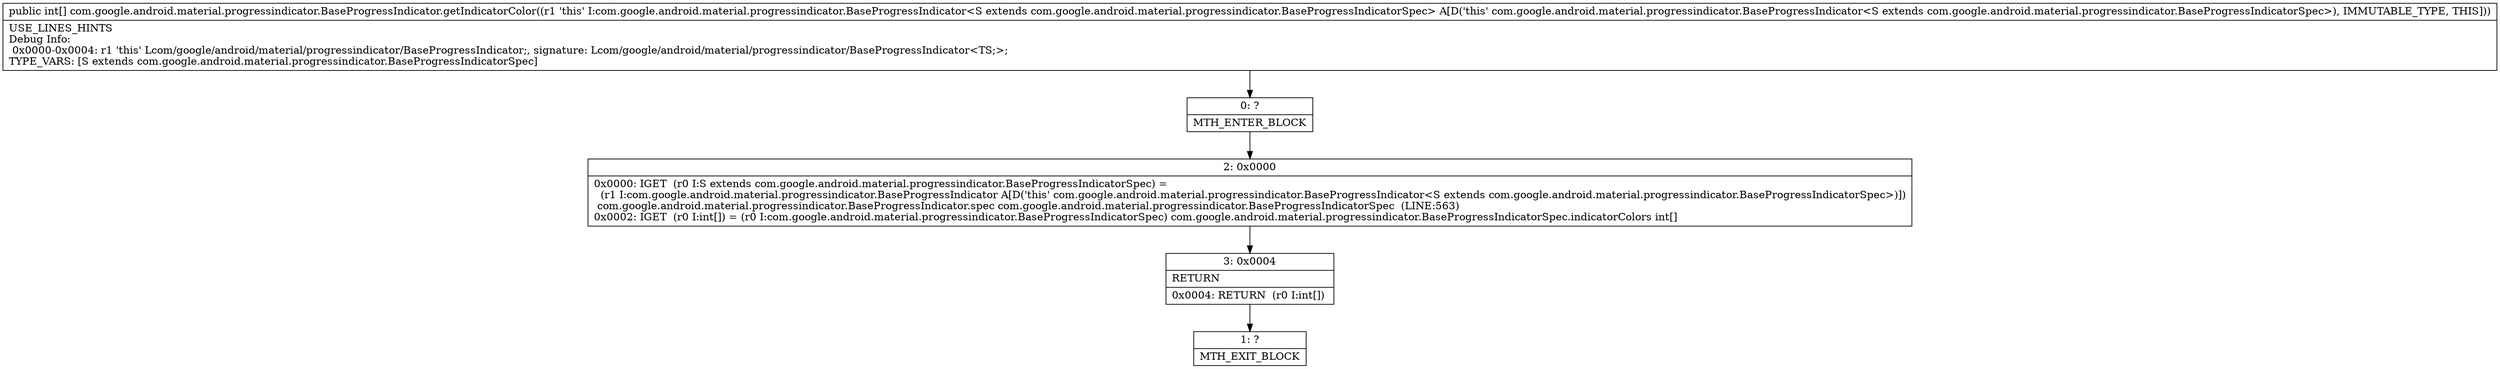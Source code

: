 digraph "CFG forcom.google.android.material.progressindicator.BaseProgressIndicator.getIndicatorColor()[I" {
Node_0 [shape=record,label="{0\:\ ?|MTH_ENTER_BLOCK\l}"];
Node_2 [shape=record,label="{2\:\ 0x0000|0x0000: IGET  (r0 I:S extends com.google.android.material.progressindicator.BaseProgressIndicatorSpec) = \l  (r1 I:com.google.android.material.progressindicator.BaseProgressIndicator A[D('this' com.google.android.material.progressindicator.BaseProgressIndicator\<S extends com.google.android.material.progressindicator.BaseProgressIndicatorSpec\>)])\l com.google.android.material.progressindicator.BaseProgressIndicator.spec com.google.android.material.progressindicator.BaseProgressIndicatorSpec  (LINE:563)\l0x0002: IGET  (r0 I:int[]) = (r0 I:com.google.android.material.progressindicator.BaseProgressIndicatorSpec) com.google.android.material.progressindicator.BaseProgressIndicatorSpec.indicatorColors int[] \l}"];
Node_3 [shape=record,label="{3\:\ 0x0004|RETURN\l|0x0004: RETURN  (r0 I:int[]) \l}"];
Node_1 [shape=record,label="{1\:\ ?|MTH_EXIT_BLOCK\l}"];
MethodNode[shape=record,label="{public int[] com.google.android.material.progressindicator.BaseProgressIndicator.getIndicatorColor((r1 'this' I:com.google.android.material.progressindicator.BaseProgressIndicator\<S extends com.google.android.material.progressindicator.BaseProgressIndicatorSpec\> A[D('this' com.google.android.material.progressindicator.BaseProgressIndicator\<S extends com.google.android.material.progressindicator.BaseProgressIndicatorSpec\>), IMMUTABLE_TYPE, THIS]))  | USE_LINES_HINTS\lDebug Info:\l  0x0000\-0x0004: r1 'this' Lcom\/google\/android\/material\/progressindicator\/BaseProgressIndicator;, signature: Lcom\/google\/android\/material\/progressindicator\/BaseProgressIndicator\<TS;\>;\lTYPE_VARS: [S extends com.google.android.material.progressindicator.BaseProgressIndicatorSpec]\l}"];
MethodNode -> Node_0;Node_0 -> Node_2;
Node_2 -> Node_3;
Node_3 -> Node_1;
}

